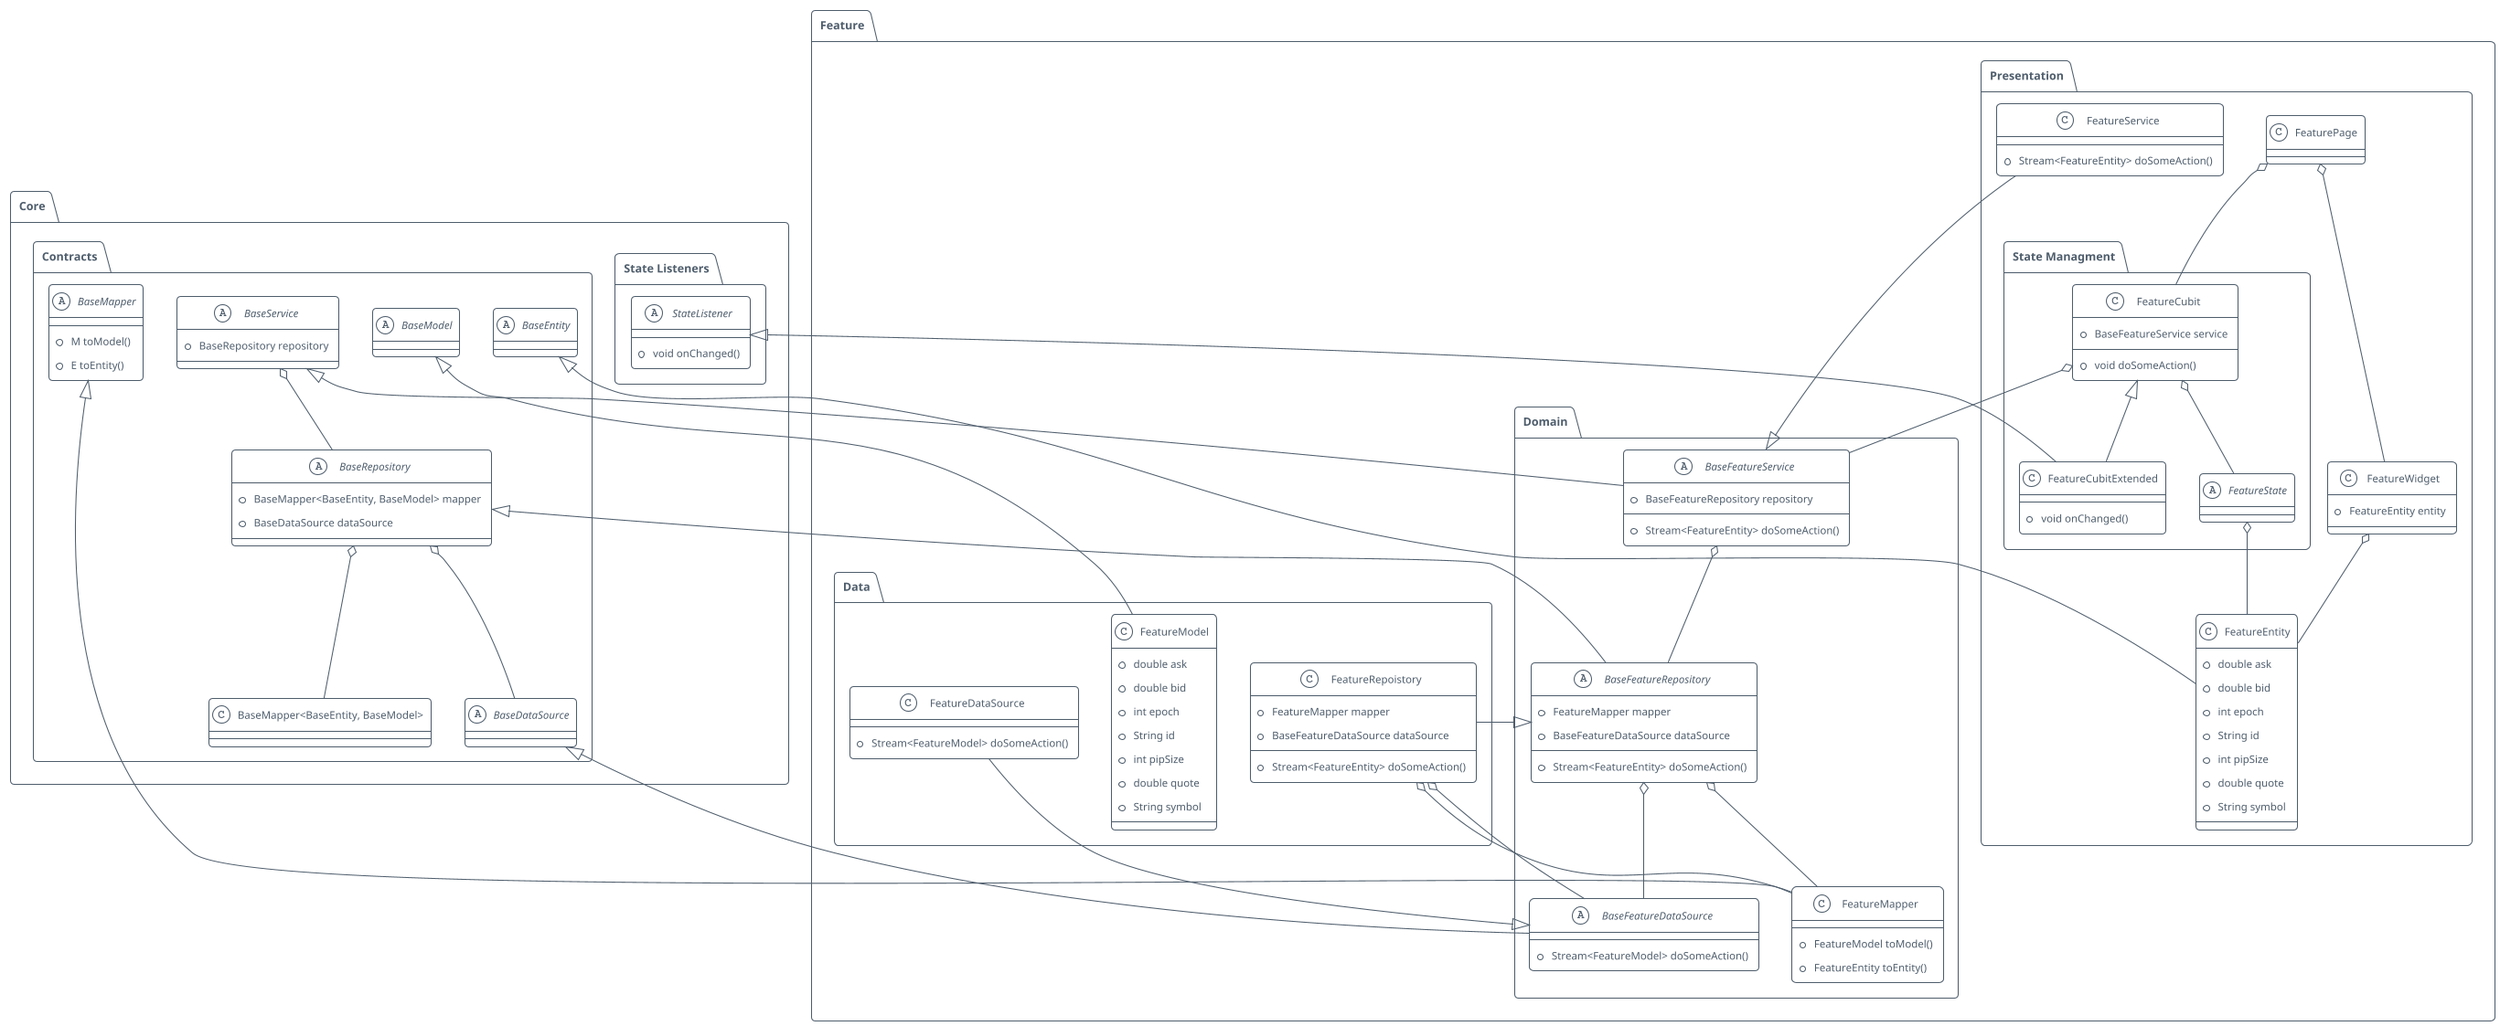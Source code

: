 @startuml

!theme aws-orange
!theme plain

set namespaceSeparator ::

abstract class "Core::Contracts::BaseModel" {
}

abstract class "Core::Contracts::BaseRepository" {
  +BaseMapper<BaseEntity, BaseModel> mapper
  +BaseDataSource dataSource
}

"Core::Contracts::BaseRepository" o-- "Core::Contracts::BaseMapper<BaseEntity, BaseModel>"
"Core::Contracts::BaseRepository" o-- "Core::Contracts::BaseDataSource"

abstract class "Core::Contracts::BaseMapper" {
  +M toModel()
  +E toEntity()
}

abstract class "Core::Contracts::BaseService" {
  +BaseRepository repository
}

"Core::Contracts::BaseService" o-- "Core::Contracts::BaseRepository"

abstract class "Core::Contracts::BaseDataSource" {
}

abstract class "Core::Contracts::BaseEntity" {
}

abstract class "Core::State Listeners::StateListener" {
  +void onChanged()
}

class "Feature::Data::FeatureRepoistory" {
  +FeatureMapper mapper
  +BaseFeatureDataSource dataSource
  +Stream<FeatureEntity> doSomeAction()
}

"Feature::Data::FeatureRepoistory" o-- "Feature::Domain::FeatureMapper"
"Feature::Data::FeatureRepoistory" o-- "Feature::Domain::BaseFeatureDataSource"
"Feature::Domain::BaseFeatureRepository" <|-- "Feature::Data::FeatureRepoistory"

class "Feature::Data::FeatureModel" {
  +double ask
  +double bid
  +int epoch
  +String id
  +int pipSize
  +double quote
  +String symbol
}

"Core::Contracts::BaseModel" <|-- "Feature::Data::FeatureModel"

class "Feature::Data::FeatureDataSource" {
  +Stream<FeatureModel> doSomeAction()
}

"Feature::Domain::BaseFeatureDataSource" <|-- "Feature::Data::FeatureDataSource"

abstract class "Feature::Domain::BaseFeatureService" {
  +BaseFeatureRepository repository
  +Stream<FeatureEntity> doSomeAction()
}

"Feature::Domain::BaseFeatureService" o-- "Feature::Domain::BaseFeatureRepository"
"Core::Contracts::BaseService" <|-- "Feature::Domain::BaseFeatureService"

class "Feature::Domain::FeatureMapper" {
  +FeatureModel toModel()
  +FeatureEntity toEntity()
}

"Core::Contracts::BaseMapper" <|-- "Feature::Domain::FeatureMapper"

abstract class "Feature::Domain::BaseFeatureDataSource" {
  +Stream<FeatureModel> doSomeAction()
}

"Core::Contracts::BaseDataSource" <|-- "Feature::Domain::BaseFeatureDataSource"

abstract class "Feature::Domain::BaseFeatureRepository" {
  +FeatureMapper mapper
  +BaseFeatureDataSource dataSource
  +Stream<FeatureEntity> doSomeAction()
}

"Feature::Domain::BaseFeatureRepository" o-- "Feature::Domain::FeatureMapper"
"Feature::Domain::BaseFeatureRepository" o-- "Feature::Domain::BaseFeatureDataSource"
"Core::Contracts::BaseRepository" <|-- "Feature::Domain::BaseFeatureRepository"

class "Feature::Presentation::FeatureService" {
  +Stream<FeatureEntity> doSomeAction()
}

"Feature::Domain::BaseFeatureService" <|-- "Feature::Presentation::FeatureService"

class "Feature::Presentation::FeatureWidget" {
  +FeatureEntity entity
}

"Feature::Presentation::FeatureWidget" o-- "Feature::Presentation::FeatureEntity"

class "Feature::Presentation::State Managment::FeatureCubitExtended" {
  +void onChanged()
}

"Feature::Presentation::State Managment::FeatureCubit" <|-- "Feature::Presentation::State Managment::FeatureCubitExtended"
"Core::State Listeners::StateListener" <|-- "Feature::Presentation::State Managment::FeatureCubitExtended"

class "Feature::Presentation::FeatureEntity" {
  +double ask
  +double bid
  +int epoch
  +String id
  +int pipSize
  +double quote
  +String symbol
}

"Core::Contracts::BaseEntity" <|-- "Feature::Presentation::FeatureEntity"

class "Feature::Presentation::State Managment::FeatureCubit" {
  +BaseFeatureService service
  +void doSomeAction()
}

"Feature::Presentation::State Managment::FeatureCubit" o-- "Feature::Domain::BaseFeatureService"

abstract class "Feature::Presentation::State Managment::FeatureState" {
}

class "Feature::Presentation::FeaturePage" {
}

"Feature::Presentation::State Managment::FeatureCubit" o-- "Feature::Presentation::State Managment::FeatureState"
"Feature::Presentation::State Managment::FeatureState" o-- "Feature::Presentation::FeatureEntity"
"Feature::Presentation::FeaturePage" o-- "Feature::Presentation::FeatureWidget"
"Feature::Presentation::FeaturePage" o-- "Feature::Presentation::State Managment::FeatureCubit"

@enduml
